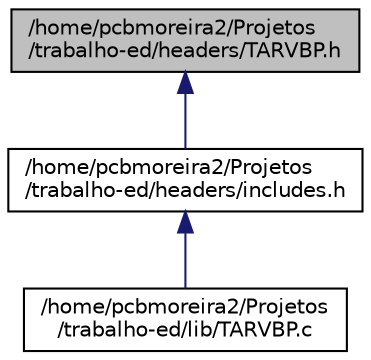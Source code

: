 digraph "/home/pcbmoreira2/Projetos/trabalho-ed/headers/TARVBP.h"
{
 // LATEX_PDF_SIZE
  edge [fontname="Helvetica",fontsize="10",labelfontname="Helvetica",labelfontsize="10"];
  node [fontname="Helvetica",fontsize="10",shape=record];
  Node1 [label="/home/pcbmoreira2/Projetos\l/trabalho-ed/headers/TARVBP.h",height=0.2,width=0.4,color="black", fillcolor="grey75", style="filled", fontcolor="black",tooltip="Arquivo cabeçalho da árvore B+."];
  Node1 -> Node2 [dir="back",color="midnightblue",fontsize="10",style="solid",fontname="Helvetica"];
  Node2 [label="/home/pcbmoreira2/Projetos\l/trabalho-ed/headers/includes.h",height=0.2,width=0.4,color="black", fillcolor="white", style="filled",URL="$includes_8h_source.html",tooltip=" "];
  Node2 -> Node3 [dir="back",color="midnightblue",fontsize="10",style="solid",fontname="Helvetica"];
  Node3 [label="/home/pcbmoreira2/Projetos\l/trabalho-ed/lib/TARVBP.c",height=0.2,width=0.4,color="black", fillcolor="white", style="filled",URL="$TARVBP_8c.html",tooltip="Funções relacionadas ao funcionamento da Árvore B+."];
}

